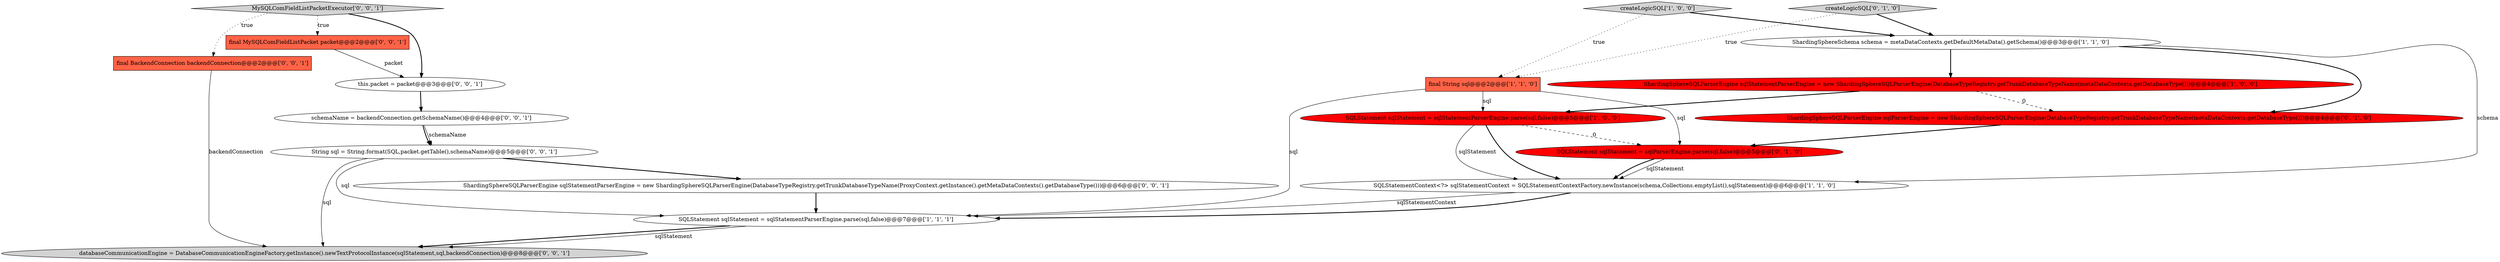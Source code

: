 digraph {
13 [style = filled, label = "final MySQLComFieldListPacket packet@@@2@@@['0', '0', '1']", fillcolor = tomato, shape = box image = "AAA0AAABBB3BBB"];
16 [style = filled, label = "ShardingSphereSQLParserEngine sqlStatementParserEngine = new ShardingSphereSQLParserEngine(DatabaseTypeRegistry.getTrunkDatabaseTypeName(ProxyContext.getInstance().getMetaDataContexts().getDatabaseType()))@@@6@@@['0', '0', '1']", fillcolor = white, shape = ellipse image = "AAA0AAABBB3BBB"];
15 [style = filled, label = "String sql = String.format(SQL,packet.getTable(),schemaName)@@@5@@@['0', '0', '1']", fillcolor = white, shape = ellipse image = "AAA0AAABBB3BBB"];
10 [style = filled, label = "final BackendConnection backendConnection@@@2@@@['0', '0', '1']", fillcolor = tomato, shape = box image = "AAA0AAABBB3BBB"];
0 [style = filled, label = "final String sql@@@2@@@['1', '1', '0']", fillcolor = tomato, shape = box image = "AAA0AAABBB1BBB"];
1 [style = filled, label = "ShardingSphereSQLParserEngine sqlStatementParserEngine = new ShardingSphereSQLParserEngine(DatabaseTypeRegistry.getTrunkDatabaseTypeName(metaDataContexts.getDatabaseType()))@@@4@@@['1', '0', '0']", fillcolor = red, shape = ellipse image = "AAA1AAABBB1BBB"];
3 [style = filled, label = "SQLStatementContext<?> sqlStatementContext = SQLStatementContextFactory.newInstance(schema,Collections.emptyList(),sqlStatement)@@@6@@@['1', '1', '0']", fillcolor = white, shape = ellipse image = "AAA0AAABBB1BBB"];
5 [style = filled, label = "ShardingSphereSchema schema = metaDataContexts.getDefaultMetaData().getSchema()@@@3@@@['1', '1', '0']", fillcolor = white, shape = ellipse image = "AAA0AAABBB1BBB"];
8 [style = filled, label = "ShardingSphereSQLParserEngine sqlParserEngine = new ShardingSphereSQLParserEngine(DatabaseTypeRegistry.getTrunkDatabaseTypeName(metaDataContexts.getDatabaseType()))@@@4@@@['0', '1', '0']", fillcolor = red, shape = ellipse image = "AAA1AAABBB2BBB"];
17 [style = filled, label = "databaseCommunicationEngine = DatabaseCommunicationEngineFactory.getInstance().newTextProtocolInstance(sqlStatement,sql,backendConnection)@@@8@@@['0', '0', '1']", fillcolor = lightgray, shape = ellipse image = "AAA0AAABBB3BBB"];
4 [style = filled, label = "SQLStatement sqlStatement = sqlStatementParserEngine.parse(sql,false)@@@7@@@['1', '1', '1']", fillcolor = white, shape = ellipse image = "AAA0AAABBB1BBB"];
2 [style = filled, label = "SQLStatement sqlStatement = sqlStatementParserEngine.parse(sql,false)@@@5@@@['1', '0', '0']", fillcolor = red, shape = ellipse image = "AAA1AAABBB1BBB"];
6 [style = filled, label = "createLogicSQL['1', '0', '0']", fillcolor = lightgray, shape = diamond image = "AAA0AAABBB1BBB"];
9 [style = filled, label = "createLogicSQL['0', '1', '0']", fillcolor = lightgray, shape = diamond image = "AAA0AAABBB2BBB"];
7 [style = filled, label = "SQLStatement sqlStatement = sqlParserEngine.parse(sql,false)@@@5@@@['0', '1', '0']", fillcolor = red, shape = ellipse image = "AAA1AAABBB2BBB"];
14 [style = filled, label = "MySQLComFieldListPacketExecutor['0', '0', '1']", fillcolor = lightgray, shape = diamond image = "AAA0AAABBB3BBB"];
12 [style = filled, label = "schemaName = backendConnection.getSchemaName()@@@4@@@['0', '0', '1']", fillcolor = white, shape = ellipse image = "AAA0AAABBB3BBB"];
11 [style = filled, label = "this.packet = packet@@@3@@@['0', '0', '1']", fillcolor = white, shape = ellipse image = "AAA0AAABBB3BBB"];
5->8 [style = bold, label=""];
0->4 [style = solid, label="sql"];
9->0 [style = dotted, label="true"];
4->17 [style = bold, label=""];
2->3 [style = bold, label=""];
12->15 [style = bold, label=""];
7->3 [style = solid, label="sqlStatement"];
5->3 [style = solid, label="schema"];
15->4 [style = solid, label="sql"];
0->2 [style = solid, label="sql"];
12->15 [style = solid, label="schemaName"];
11->12 [style = bold, label=""];
0->7 [style = solid, label="sql"];
4->17 [style = solid, label="sqlStatement"];
2->7 [style = dashed, label="0"];
15->16 [style = bold, label=""];
3->4 [style = bold, label=""];
14->10 [style = dotted, label="true"];
7->3 [style = bold, label=""];
3->4 [style = solid, label="sqlStatementContext"];
8->7 [style = bold, label=""];
10->17 [style = solid, label="backendConnection"];
14->13 [style = dotted, label="true"];
5->1 [style = bold, label=""];
6->5 [style = bold, label=""];
2->3 [style = solid, label="sqlStatement"];
15->17 [style = solid, label="sql"];
9->5 [style = bold, label=""];
13->11 [style = solid, label="packet"];
1->8 [style = dashed, label="0"];
1->2 [style = bold, label=""];
6->0 [style = dotted, label="true"];
16->4 [style = bold, label=""];
14->11 [style = bold, label=""];
}
